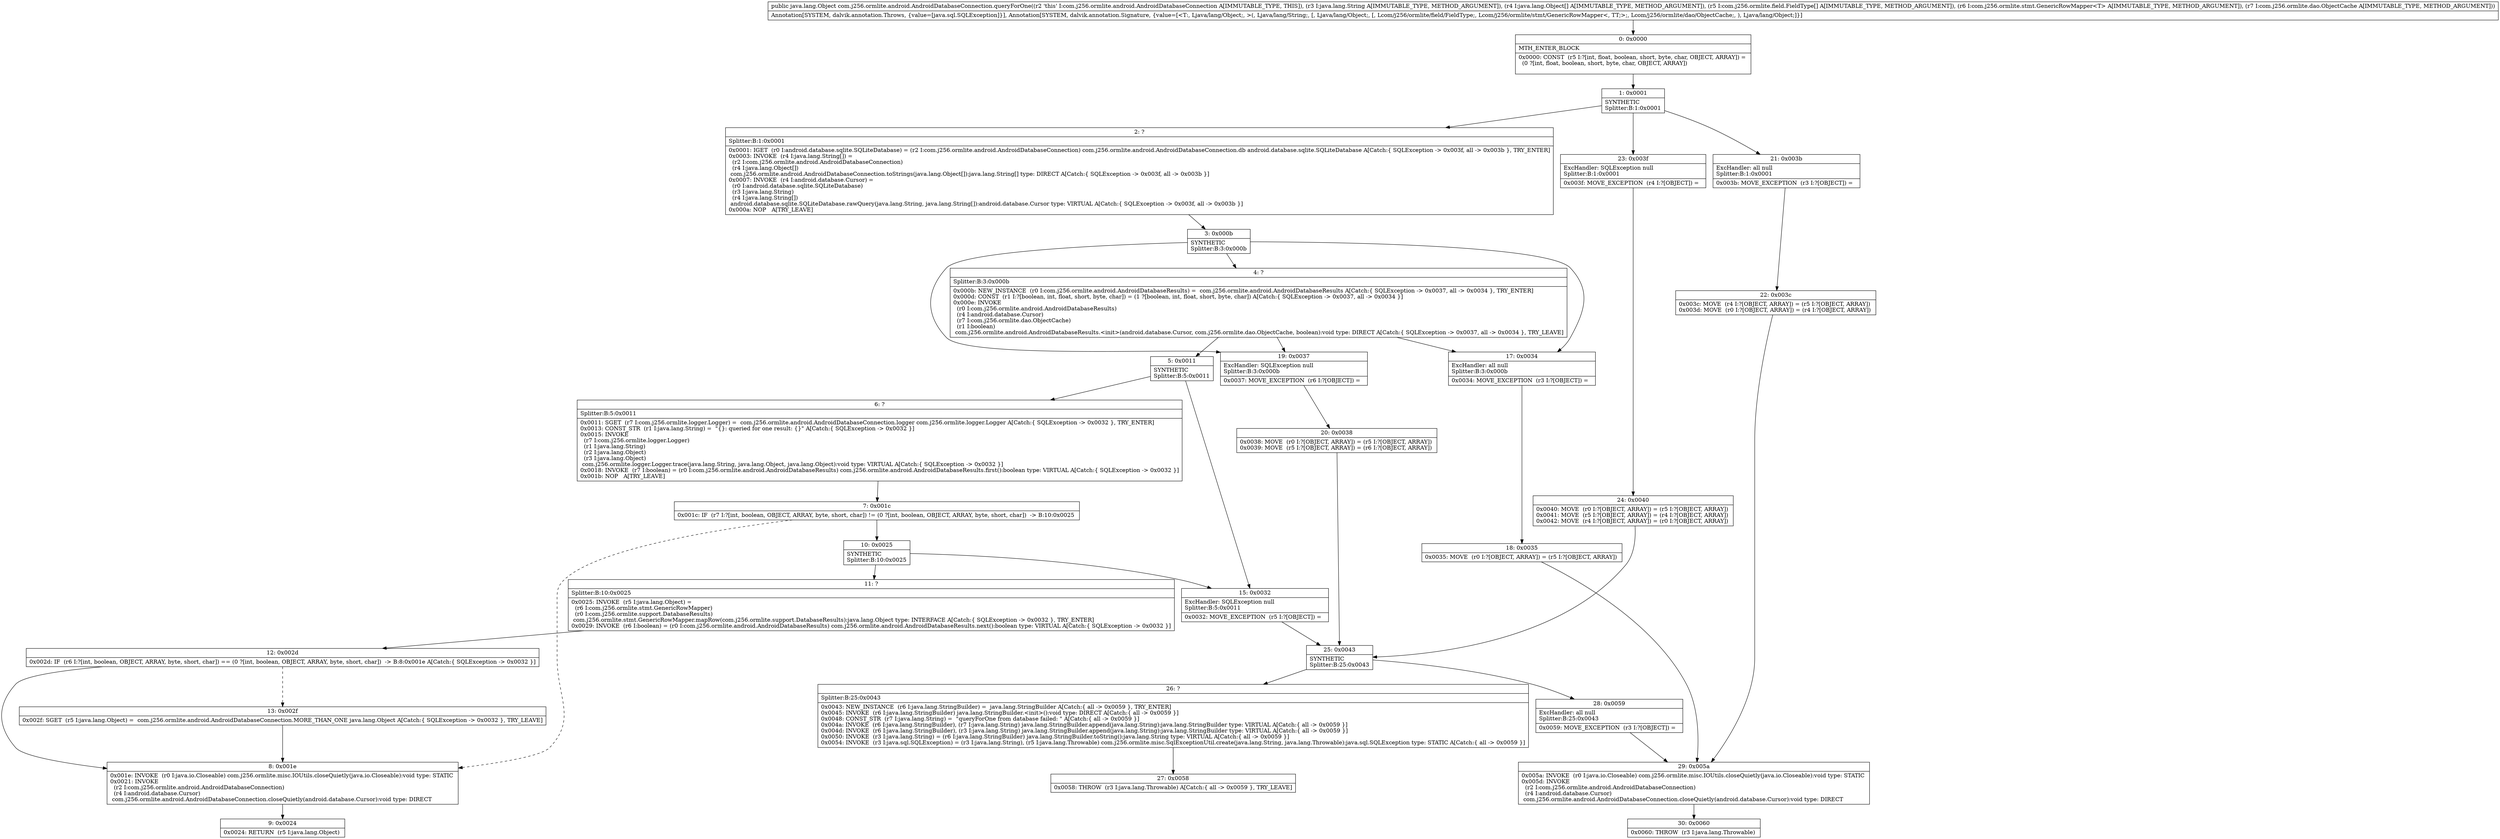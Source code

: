 digraph "CFG forcom.j256.ormlite.android.AndroidDatabaseConnection.queryForOne(Ljava\/lang\/String;[Ljava\/lang\/Object;[Lcom\/j256\/ormlite\/field\/FieldType;Lcom\/j256\/ormlite\/stmt\/GenericRowMapper;Lcom\/j256\/ormlite\/dao\/ObjectCache;)Ljava\/lang\/Object;" {
Node_0 [shape=record,label="{0\:\ 0x0000|MTH_ENTER_BLOCK\l|0x0000: CONST  (r5 I:?[int, float, boolean, short, byte, char, OBJECT, ARRAY]) = \l  (0 ?[int, float, boolean, short, byte, char, OBJECT, ARRAY])\l \l}"];
Node_1 [shape=record,label="{1\:\ 0x0001|SYNTHETIC\lSplitter:B:1:0x0001\l}"];
Node_2 [shape=record,label="{2\:\ ?|Splitter:B:1:0x0001\l|0x0001: IGET  (r0 I:android.database.sqlite.SQLiteDatabase) = (r2 I:com.j256.ormlite.android.AndroidDatabaseConnection) com.j256.ormlite.android.AndroidDatabaseConnection.db android.database.sqlite.SQLiteDatabase A[Catch:\{ SQLException \-\> 0x003f, all \-\> 0x003b \}, TRY_ENTER]\l0x0003: INVOKE  (r4 I:java.lang.String[]) = \l  (r2 I:com.j256.ormlite.android.AndroidDatabaseConnection)\l  (r4 I:java.lang.Object[])\l com.j256.ormlite.android.AndroidDatabaseConnection.toStrings(java.lang.Object[]):java.lang.String[] type: DIRECT A[Catch:\{ SQLException \-\> 0x003f, all \-\> 0x003b \}]\l0x0007: INVOKE  (r4 I:android.database.Cursor) = \l  (r0 I:android.database.sqlite.SQLiteDatabase)\l  (r3 I:java.lang.String)\l  (r4 I:java.lang.String[])\l android.database.sqlite.SQLiteDatabase.rawQuery(java.lang.String, java.lang.String[]):android.database.Cursor type: VIRTUAL A[Catch:\{ SQLException \-\> 0x003f, all \-\> 0x003b \}]\l0x000a: NOP   A[TRY_LEAVE]\l}"];
Node_3 [shape=record,label="{3\:\ 0x000b|SYNTHETIC\lSplitter:B:3:0x000b\l}"];
Node_4 [shape=record,label="{4\:\ ?|Splitter:B:3:0x000b\l|0x000b: NEW_INSTANCE  (r0 I:com.j256.ormlite.android.AndroidDatabaseResults) =  com.j256.ormlite.android.AndroidDatabaseResults A[Catch:\{ SQLException \-\> 0x0037, all \-\> 0x0034 \}, TRY_ENTER]\l0x000d: CONST  (r1 I:?[boolean, int, float, short, byte, char]) = (1 ?[boolean, int, float, short, byte, char]) A[Catch:\{ SQLException \-\> 0x0037, all \-\> 0x0034 \}]\l0x000e: INVOKE  \l  (r0 I:com.j256.ormlite.android.AndroidDatabaseResults)\l  (r4 I:android.database.Cursor)\l  (r7 I:com.j256.ormlite.dao.ObjectCache)\l  (r1 I:boolean)\l com.j256.ormlite.android.AndroidDatabaseResults.\<init\>(android.database.Cursor, com.j256.ormlite.dao.ObjectCache, boolean):void type: DIRECT A[Catch:\{ SQLException \-\> 0x0037, all \-\> 0x0034 \}, TRY_LEAVE]\l}"];
Node_5 [shape=record,label="{5\:\ 0x0011|SYNTHETIC\lSplitter:B:5:0x0011\l}"];
Node_6 [shape=record,label="{6\:\ ?|Splitter:B:5:0x0011\l|0x0011: SGET  (r7 I:com.j256.ormlite.logger.Logger) =  com.j256.ormlite.android.AndroidDatabaseConnection.logger com.j256.ormlite.logger.Logger A[Catch:\{ SQLException \-\> 0x0032 \}, TRY_ENTER]\l0x0013: CONST_STR  (r1 I:java.lang.String) =  \"\{\}: queried for one result: \{\}\" A[Catch:\{ SQLException \-\> 0x0032 \}]\l0x0015: INVOKE  \l  (r7 I:com.j256.ormlite.logger.Logger)\l  (r1 I:java.lang.String)\l  (r2 I:java.lang.Object)\l  (r3 I:java.lang.Object)\l com.j256.ormlite.logger.Logger.trace(java.lang.String, java.lang.Object, java.lang.Object):void type: VIRTUAL A[Catch:\{ SQLException \-\> 0x0032 \}]\l0x0018: INVOKE  (r7 I:boolean) = (r0 I:com.j256.ormlite.android.AndroidDatabaseResults) com.j256.ormlite.android.AndroidDatabaseResults.first():boolean type: VIRTUAL A[Catch:\{ SQLException \-\> 0x0032 \}]\l0x001b: NOP   A[TRY_LEAVE]\l}"];
Node_7 [shape=record,label="{7\:\ 0x001c|0x001c: IF  (r7 I:?[int, boolean, OBJECT, ARRAY, byte, short, char]) != (0 ?[int, boolean, OBJECT, ARRAY, byte, short, char])  \-\> B:10:0x0025 \l}"];
Node_8 [shape=record,label="{8\:\ 0x001e|0x001e: INVOKE  (r0 I:java.io.Closeable) com.j256.ormlite.misc.IOUtils.closeQuietly(java.io.Closeable):void type: STATIC \l0x0021: INVOKE  \l  (r2 I:com.j256.ormlite.android.AndroidDatabaseConnection)\l  (r4 I:android.database.Cursor)\l com.j256.ormlite.android.AndroidDatabaseConnection.closeQuietly(android.database.Cursor):void type: DIRECT \l}"];
Node_9 [shape=record,label="{9\:\ 0x0024|0x0024: RETURN  (r5 I:java.lang.Object) \l}"];
Node_10 [shape=record,label="{10\:\ 0x0025|SYNTHETIC\lSplitter:B:10:0x0025\l}"];
Node_11 [shape=record,label="{11\:\ ?|Splitter:B:10:0x0025\l|0x0025: INVOKE  (r5 I:java.lang.Object) = \l  (r6 I:com.j256.ormlite.stmt.GenericRowMapper)\l  (r0 I:com.j256.ormlite.support.DatabaseResults)\l com.j256.ormlite.stmt.GenericRowMapper.mapRow(com.j256.ormlite.support.DatabaseResults):java.lang.Object type: INTERFACE A[Catch:\{ SQLException \-\> 0x0032 \}, TRY_ENTER]\l0x0029: INVOKE  (r6 I:boolean) = (r0 I:com.j256.ormlite.android.AndroidDatabaseResults) com.j256.ormlite.android.AndroidDatabaseResults.next():boolean type: VIRTUAL A[Catch:\{ SQLException \-\> 0x0032 \}]\l}"];
Node_12 [shape=record,label="{12\:\ 0x002d|0x002d: IF  (r6 I:?[int, boolean, OBJECT, ARRAY, byte, short, char]) == (0 ?[int, boolean, OBJECT, ARRAY, byte, short, char])  \-\> B:8:0x001e A[Catch:\{ SQLException \-\> 0x0032 \}]\l}"];
Node_13 [shape=record,label="{13\:\ 0x002f|0x002f: SGET  (r5 I:java.lang.Object) =  com.j256.ormlite.android.AndroidDatabaseConnection.MORE_THAN_ONE java.lang.Object A[Catch:\{ SQLException \-\> 0x0032 \}, TRY_LEAVE]\l}"];
Node_15 [shape=record,label="{15\:\ 0x0032|ExcHandler: SQLException null\lSplitter:B:5:0x0011\l|0x0032: MOVE_EXCEPTION  (r5 I:?[OBJECT]) =  \l}"];
Node_17 [shape=record,label="{17\:\ 0x0034|ExcHandler: all null\lSplitter:B:3:0x000b\l|0x0034: MOVE_EXCEPTION  (r3 I:?[OBJECT]) =  \l}"];
Node_18 [shape=record,label="{18\:\ 0x0035|0x0035: MOVE  (r0 I:?[OBJECT, ARRAY]) = (r5 I:?[OBJECT, ARRAY]) \l}"];
Node_19 [shape=record,label="{19\:\ 0x0037|ExcHandler: SQLException null\lSplitter:B:3:0x000b\l|0x0037: MOVE_EXCEPTION  (r6 I:?[OBJECT]) =  \l}"];
Node_20 [shape=record,label="{20\:\ 0x0038|0x0038: MOVE  (r0 I:?[OBJECT, ARRAY]) = (r5 I:?[OBJECT, ARRAY]) \l0x0039: MOVE  (r5 I:?[OBJECT, ARRAY]) = (r6 I:?[OBJECT, ARRAY]) \l}"];
Node_21 [shape=record,label="{21\:\ 0x003b|ExcHandler: all null\lSplitter:B:1:0x0001\l|0x003b: MOVE_EXCEPTION  (r3 I:?[OBJECT]) =  \l}"];
Node_22 [shape=record,label="{22\:\ 0x003c|0x003c: MOVE  (r4 I:?[OBJECT, ARRAY]) = (r5 I:?[OBJECT, ARRAY]) \l0x003d: MOVE  (r0 I:?[OBJECT, ARRAY]) = (r4 I:?[OBJECT, ARRAY]) \l}"];
Node_23 [shape=record,label="{23\:\ 0x003f|ExcHandler: SQLException null\lSplitter:B:1:0x0001\l|0x003f: MOVE_EXCEPTION  (r4 I:?[OBJECT]) =  \l}"];
Node_24 [shape=record,label="{24\:\ 0x0040|0x0040: MOVE  (r0 I:?[OBJECT, ARRAY]) = (r5 I:?[OBJECT, ARRAY]) \l0x0041: MOVE  (r5 I:?[OBJECT, ARRAY]) = (r4 I:?[OBJECT, ARRAY]) \l0x0042: MOVE  (r4 I:?[OBJECT, ARRAY]) = (r0 I:?[OBJECT, ARRAY]) \l}"];
Node_25 [shape=record,label="{25\:\ 0x0043|SYNTHETIC\lSplitter:B:25:0x0043\l}"];
Node_26 [shape=record,label="{26\:\ ?|Splitter:B:25:0x0043\l|0x0043: NEW_INSTANCE  (r6 I:java.lang.StringBuilder) =  java.lang.StringBuilder A[Catch:\{ all \-\> 0x0059 \}, TRY_ENTER]\l0x0045: INVOKE  (r6 I:java.lang.StringBuilder) java.lang.StringBuilder.\<init\>():void type: DIRECT A[Catch:\{ all \-\> 0x0059 \}]\l0x0048: CONST_STR  (r7 I:java.lang.String) =  \"queryForOne from database failed: \" A[Catch:\{ all \-\> 0x0059 \}]\l0x004a: INVOKE  (r6 I:java.lang.StringBuilder), (r7 I:java.lang.String) java.lang.StringBuilder.append(java.lang.String):java.lang.StringBuilder type: VIRTUAL A[Catch:\{ all \-\> 0x0059 \}]\l0x004d: INVOKE  (r6 I:java.lang.StringBuilder), (r3 I:java.lang.String) java.lang.StringBuilder.append(java.lang.String):java.lang.StringBuilder type: VIRTUAL A[Catch:\{ all \-\> 0x0059 \}]\l0x0050: INVOKE  (r3 I:java.lang.String) = (r6 I:java.lang.StringBuilder) java.lang.StringBuilder.toString():java.lang.String type: VIRTUAL A[Catch:\{ all \-\> 0x0059 \}]\l0x0054: INVOKE  (r3 I:java.sql.SQLException) = (r3 I:java.lang.String), (r5 I:java.lang.Throwable) com.j256.ormlite.misc.SqlExceptionUtil.create(java.lang.String, java.lang.Throwable):java.sql.SQLException type: STATIC A[Catch:\{ all \-\> 0x0059 \}]\l}"];
Node_27 [shape=record,label="{27\:\ 0x0058|0x0058: THROW  (r3 I:java.lang.Throwable) A[Catch:\{ all \-\> 0x0059 \}, TRY_LEAVE]\l}"];
Node_28 [shape=record,label="{28\:\ 0x0059|ExcHandler: all null\lSplitter:B:25:0x0043\l|0x0059: MOVE_EXCEPTION  (r3 I:?[OBJECT]) =  \l}"];
Node_29 [shape=record,label="{29\:\ 0x005a|0x005a: INVOKE  (r0 I:java.io.Closeable) com.j256.ormlite.misc.IOUtils.closeQuietly(java.io.Closeable):void type: STATIC \l0x005d: INVOKE  \l  (r2 I:com.j256.ormlite.android.AndroidDatabaseConnection)\l  (r4 I:android.database.Cursor)\l com.j256.ormlite.android.AndroidDatabaseConnection.closeQuietly(android.database.Cursor):void type: DIRECT \l}"];
Node_30 [shape=record,label="{30\:\ 0x0060|0x0060: THROW  (r3 I:java.lang.Throwable) \l}"];
MethodNode[shape=record,label="{public java.lang.Object com.j256.ormlite.android.AndroidDatabaseConnection.queryForOne((r2 'this' I:com.j256.ormlite.android.AndroidDatabaseConnection A[IMMUTABLE_TYPE, THIS]), (r3 I:java.lang.String A[IMMUTABLE_TYPE, METHOD_ARGUMENT]), (r4 I:java.lang.Object[] A[IMMUTABLE_TYPE, METHOD_ARGUMENT]), (r5 I:com.j256.ormlite.field.FieldType[] A[IMMUTABLE_TYPE, METHOD_ARGUMENT]), (r6 I:com.j256.ormlite.stmt.GenericRowMapper\<T\> A[IMMUTABLE_TYPE, METHOD_ARGUMENT]), (r7 I:com.j256.ormlite.dao.ObjectCache A[IMMUTABLE_TYPE, METHOD_ARGUMENT]))  | Annotation[SYSTEM, dalvik.annotation.Throws, \{value=[java.sql.SQLException]\}], Annotation[SYSTEM, dalvik.annotation.Signature, \{value=[\<T:, Ljava\/lang\/Object;, \>(, Ljava\/lang\/String;, [, Ljava\/lang\/Object;, [, Lcom\/j256\/ormlite\/field\/FieldType;, Lcom\/j256\/ormlite\/stmt\/GenericRowMapper\<, TT;\>;, Lcom\/j256\/ormlite\/dao\/ObjectCache;, ), Ljava\/lang\/Object;]\}]\l}"];
MethodNode -> Node_0;
Node_0 -> Node_1;
Node_1 -> Node_2;
Node_1 -> Node_23;
Node_1 -> Node_21;
Node_2 -> Node_3;
Node_3 -> Node_4;
Node_3 -> Node_19;
Node_3 -> Node_17;
Node_4 -> Node_5;
Node_4 -> Node_19;
Node_4 -> Node_17;
Node_5 -> Node_6;
Node_5 -> Node_15;
Node_6 -> Node_7;
Node_7 -> Node_8[style=dashed];
Node_7 -> Node_10;
Node_8 -> Node_9;
Node_10 -> Node_11;
Node_10 -> Node_15;
Node_11 -> Node_12;
Node_12 -> Node_8;
Node_12 -> Node_13[style=dashed];
Node_13 -> Node_8;
Node_15 -> Node_25;
Node_17 -> Node_18;
Node_18 -> Node_29;
Node_19 -> Node_20;
Node_20 -> Node_25;
Node_21 -> Node_22;
Node_22 -> Node_29;
Node_23 -> Node_24;
Node_24 -> Node_25;
Node_25 -> Node_26;
Node_25 -> Node_28;
Node_26 -> Node_27;
Node_28 -> Node_29;
Node_29 -> Node_30;
}

